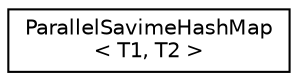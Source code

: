digraph "Graphical Class Hierarchy"
{
  edge [fontname="Helvetica",fontsize="10",labelfontname="Helvetica",labelfontsize="10"];
  node [fontname="Helvetica",fontsize="10",shape=record];
  rankdir="LR";
  Node0 [label="ParallelSavimeHashMap\l\< T1, T2 \>",height=0.2,width=0.4,color="black", fillcolor="white", style="filled",URL="$classParallelSavimeHashMap.html"];
}
